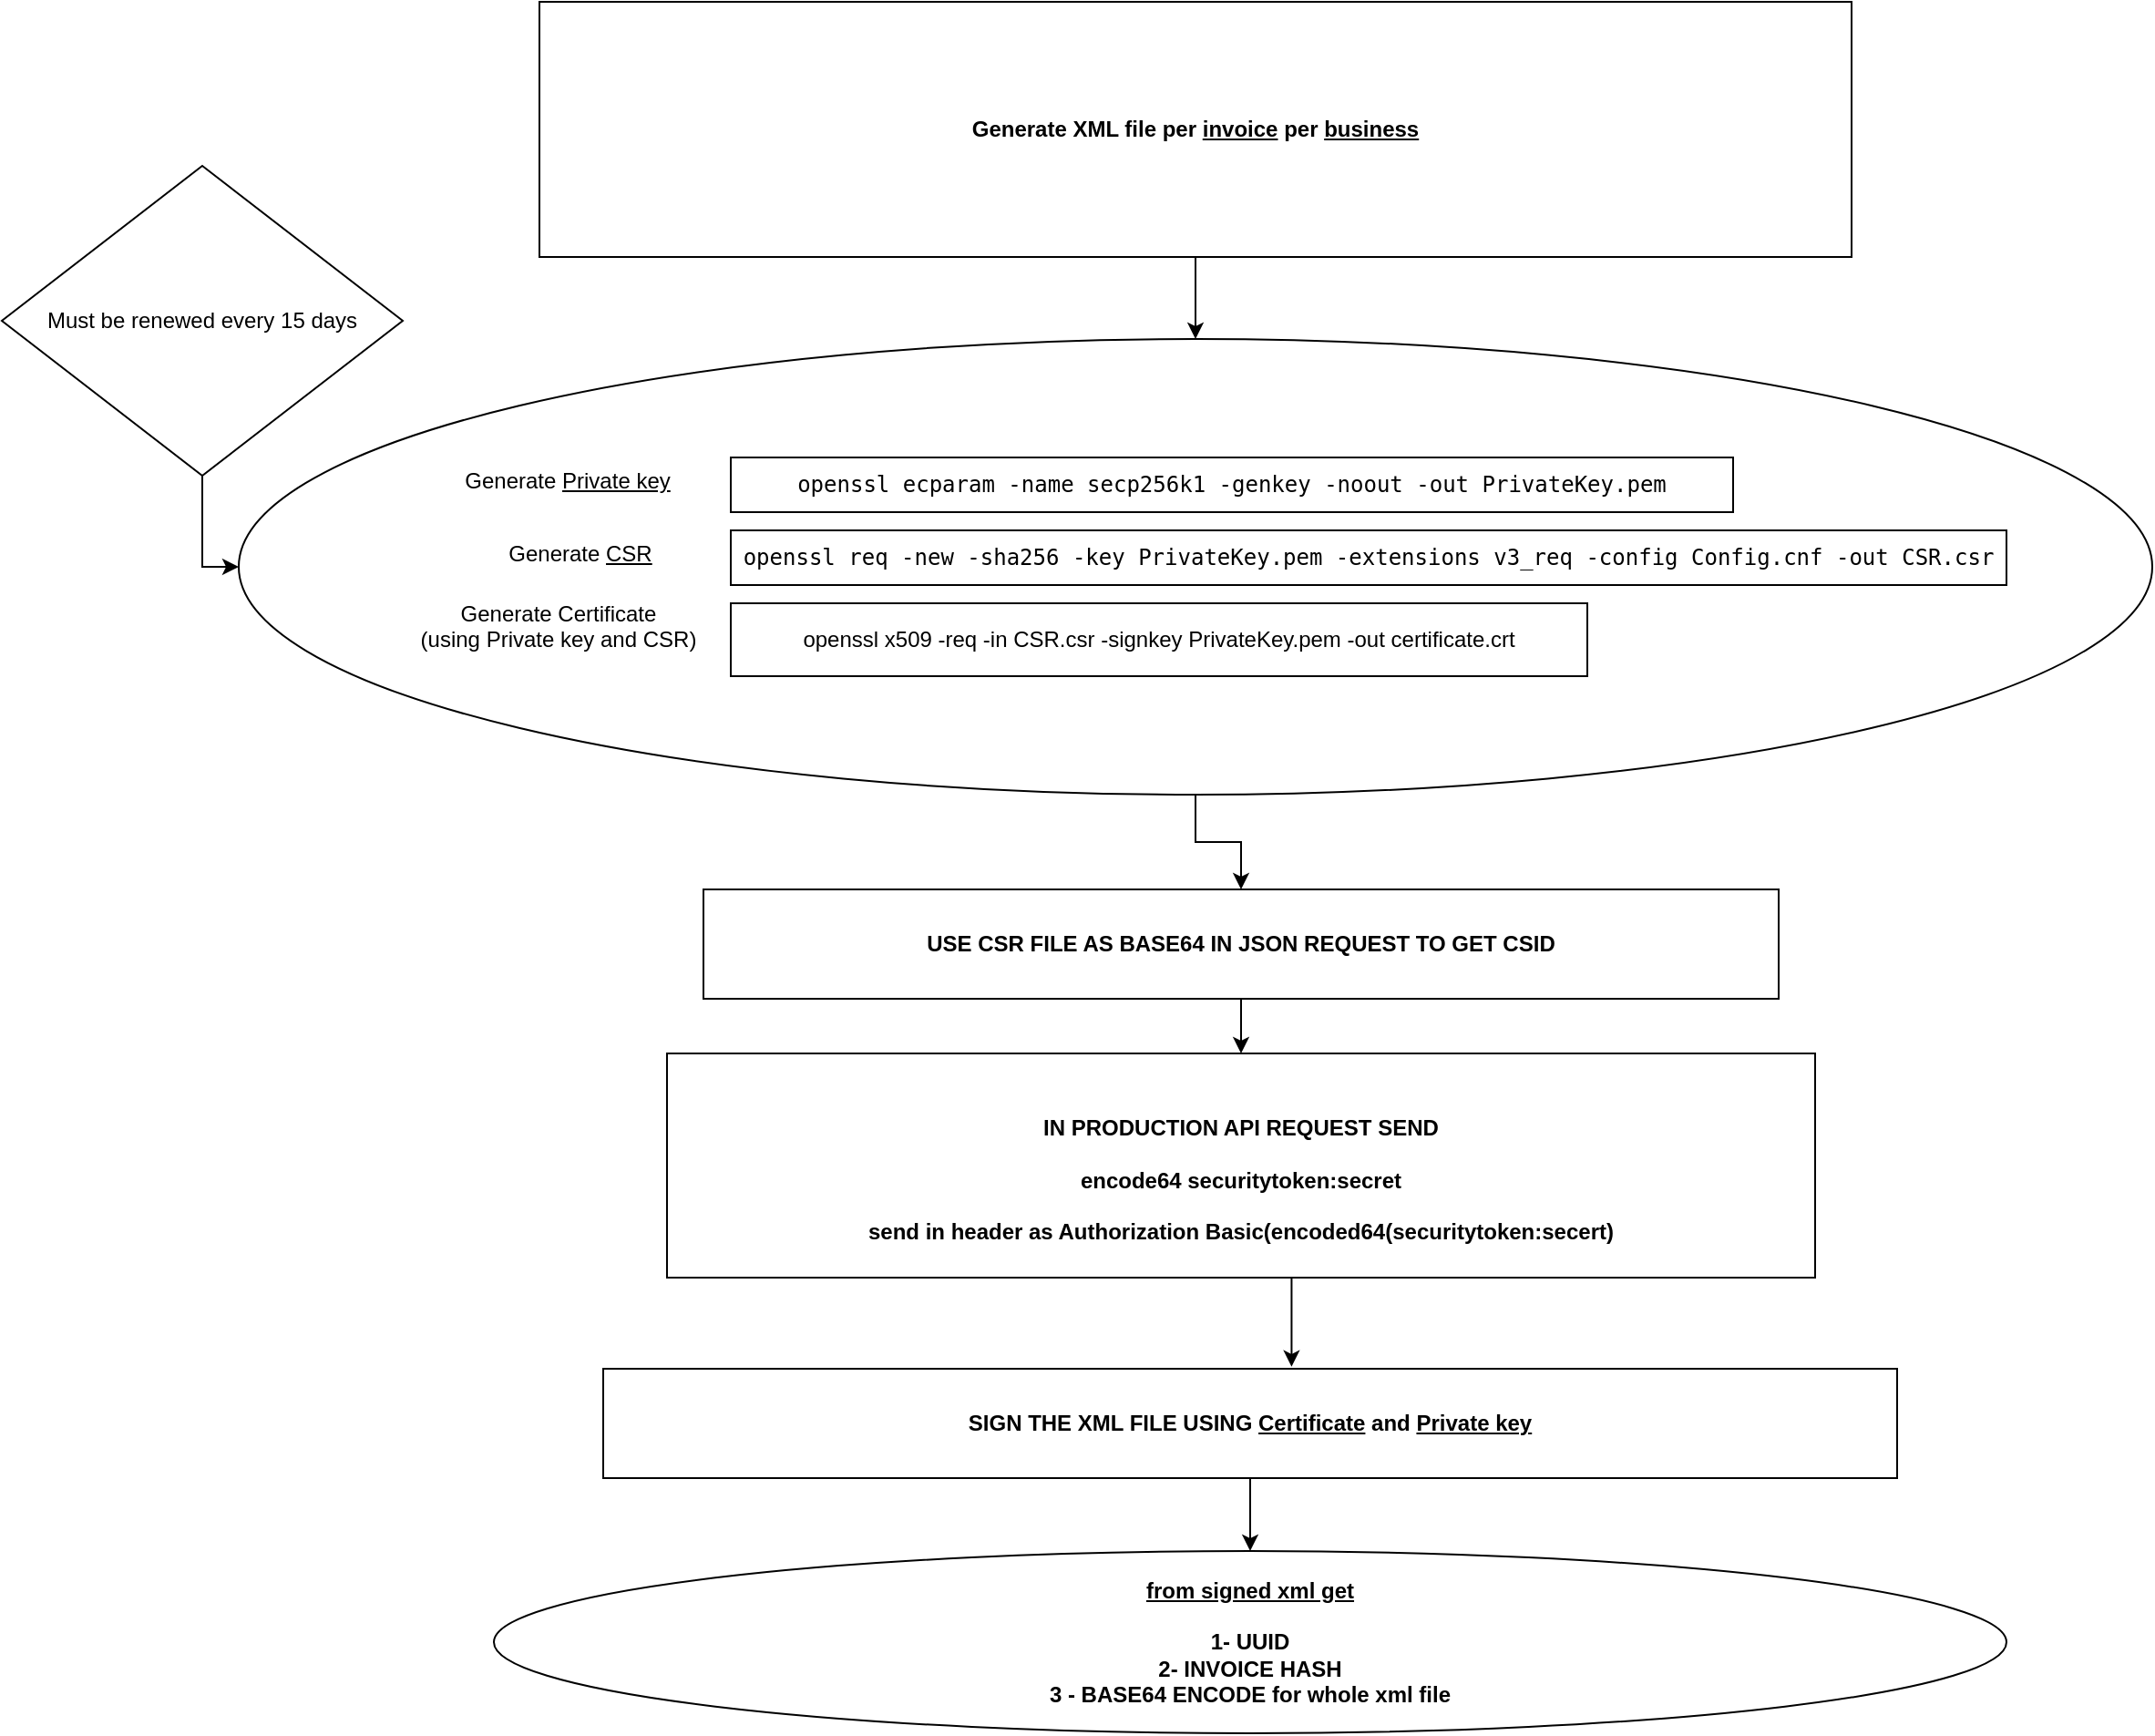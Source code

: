 <mxfile version="20.3.2" type="github"><diagram id="ZFGZ8I1kvrSDUNAiHST2" name="Page-1"><mxGraphModel dx="2035" dy="627" grid="1" gridSize="10" guides="1" tooltips="1" connect="1" arrows="1" fold="1" page="1" pageScale="1" pageWidth="850" pageHeight="1100" math="0" shadow="0"><root><mxCell id="0"/><mxCell id="1" parent="0"/><mxCell id="OdTS8yxSrX2wk-ruhaqQ-17" style="edgeStyle=orthogonalEdgeStyle;rounded=0;orthogonalLoop=1;jettySize=auto;html=1;" edge="1" parent="1" source="OdTS8yxSrX2wk-ruhaqQ-1" target="OdTS8yxSrX2wk-ruhaqQ-16"><mxGeometry relative="1" as="geometry"/></mxCell><mxCell id="OdTS8yxSrX2wk-ruhaqQ-1" value="&lt;b&gt;Generate XML file per &lt;u&gt;invoice&lt;/u&gt; per &lt;u&gt;business&lt;/u&gt;&lt;/b&gt;" style="rounded=0;whiteSpace=wrap;html=1;" vertex="1" parent="1"><mxGeometry x="25" y="70" width="720" height="140" as="geometry"/></mxCell><mxCell id="OdTS8yxSrX2wk-ruhaqQ-6" style="edgeStyle=orthogonalEdgeStyle;rounded=0;orthogonalLoop=1;jettySize=auto;html=1;" edge="1" parent="1" source="OdTS8yxSrX2wk-ruhaqQ-5" target="OdTS8yxSrX2wk-ruhaqQ-7"><mxGeometry relative="1" as="geometry"><mxPoint x="415" y="657" as="targetPoint"/></mxGeometry></mxCell><mxCell id="OdTS8yxSrX2wk-ruhaqQ-5" value="&lt;b&gt;USE CSR FILE AS BASE64 IN JSON REQUEST TO GET CSID&lt;/b&gt;" style="rounded=0;whiteSpace=wrap;html=1;" vertex="1" parent="1"><mxGeometry x="115" y="557" width="590" height="60" as="geometry"/></mxCell><mxCell id="OdTS8yxSrX2wk-ruhaqQ-8" style="edgeStyle=orthogonalEdgeStyle;rounded=0;orthogonalLoop=1;jettySize=auto;html=1;entryX=0.532;entryY=-0.018;entryDx=0;entryDy=0;entryPerimeter=0;" edge="1" parent="1" source="OdTS8yxSrX2wk-ruhaqQ-7" target="OdTS8yxSrX2wk-ruhaqQ-9"><mxGeometry relative="1" as="geometry"><mxPoint x="415" y="727" as="targetPoint"/><Array as="points"><mxPoint x="410" y="727"/><mxPoint x="413" y="727"/></Array></mxGeometry></mxCell><mxCell id="OdTS8yxSrX2wk-ruhaqQ-7" value="&lt;div&gt;&lt;b&gt;&lt;br&gt;&lt;/b&gt;&lt;/div&gt;&lt;div&gt;&lt;b&gt;IN PRODUCTION API REQUEST SEND &lt;br&gt;&lt;/b&gt;&lt;/div&gt;&lt;div&gt;&lt;b&gt;&lt;br&gt;&lt;/b&gt;&lt;/div&gt;&lt;div&gt;&lt;b&gt;encode64 securitytoken:secret&lt;/b&gt;&lt;/div&gt;&lt;div&gt;&lt;b&gt;&lt;br&gt;&lt;/b&gt;&lt;/div&gt;&lt;div&gt;&lt;b&gt;send in header as Authorization Basic(encoded64(securitytoken:secert)&lt;/b&gt;&lt;/div&gt;" style="rounded=0;whiteSpace=wrap;html=1;" vertex="1" parent="1"><mxGeometry x="95" y="647" width="630" height="123" as="geometry"/></mxCell><mxCell id="OdTS8yxSrX2wk-ruhaqQ-18" style="edgeStyle=orthogonalEdgeStyle;rounded=0;orthogonalLoop=1;jettySize=auto;html=1;" edge="1" parent="1" source="OdTS8yxSrX2wk-ruhaqQ-16" target="OdTS8yxSrX2wk-ruhaqQ-5"><mxGeometry relative="1" as="geometry"/></mxCell><mxCell id="OdTS8yxSrX2wk-ruhaqQ-16" value="" style="ellipse;whiteSpace=wrap;html=1;" vertex="1" parent="1"><mxGeometry x="-140" y="255" width="1050" height="250" as="geometry"/></mxCell><mxCell id="OdTS8yxSrX2wk-ruhaqQ-21" style="edgeStyle=orthogonalEdgeStyle;rounded=0;orthogonalLoop=1;jettySize=auto;html=1;" edge="1" parent="1" source="OdTS8yxSrX2wk-ruhaqQ-9" target="OdTS8yxSrX2wk-ruhaqQ-22"><mxGeometry relative="1" as="geometry"><mxPoint x="415" y="940" as="targetPoint"/></mxGeometry></mxCell><mxCell id="OdTS8yxSrX2wk-ruhaqQ-9" value="&lt;b&gt;SIGN THE XML FILE USING &lt;u&gt;Certificate&lt;/u&gt; and &lt;u&gt;Private key&lt;/u&gt;&lt;/b&gt;" style="rounded=0;whiteSpace=wrap;html=1;" vertex="1" parent="1"><mxGeometry x="60" y="820" width="710" height="60" as="geometry"/></mxCell><mxCell id="OdTS8yxSrX2wk-ruhaqQ-10" value="&lt;pre&gt;openssl ecparam -name secp256k1 -genkey -noout -out PrivateKey.pem&lt;/pre&gt;" style="rounded=0;whiteSpace=wrap;html=1;" vertex="1" parent="1"><mxGeometry x="130" y="320" width="550" height="30" as="geometry"/></mxCell><mxCell id="OdTS8yxSrX2wk-ruhaqQ-11" value="&lt;div&gt;Generate &lt;u&gt;Private key&lt;/u&gt;&lt;/div&gt;&lt;div&gt;&lt;br&gt;&lt;/div&gt;" style="text;html=1;align=center;verticalAlign=middle;resizable=0;points=[];autosize=1;strokeColor=none;fillColor=none;" vertex="1" parent="1"><mxGeometry x="-30" y="320" width="140" height="40" as="geometry"/></mxCell><mxCell id="OdTS8yxSrX2wk-ruhaqQ-12" value="&lt;pre&gt;openssl req -new -sha256 -key PrivateKey.pem -extensions v3_req -config Config.cnf -out CSR.csr&lt;/pre&gt;" style="rounded=0;whiteSpace=wrap;html=1;" vertex="1" parent="1"><mxGeometry x="130" y="360" width="700" height="30" as="geometry"/></mxCell><mxCell id="OdTS8yxSrX2wk-ruhaqQ-13" value="&lt;div&gt;Generate &lt;u&gt;CSR&lt;/u&gt;&lt;br&gt;&lt;/div&gt;&lt;div&gt;&lt;br&gt;&lt;/div&gt;" style="text;html=1;align=center;verticalAlign=middle;resizable=0;points=[];autosize=1;strokeColor=none;fillColor=none;" vertex="1" parent="1"><mxGeometry x="-3" y="360" width="100" height="40" as="geometry"/></mxCell><mxCell id="OdTS8yxSrX2wk-ruhaqQ-14" value="&lt;div&gt;Generate Certificate&lt;/div&gt;&lt;div&gt;(using Private key and CSR)&lt;br&gt;&lt;/div&gt;&lt;div&gt;&lt;br&gt;&lt;/div&gt;" style="text;html=1;align=center;verticalAlign=middle;resizable=0;points=[];autosize=1;strokeColor=none;fillColor=none;" vertex="1" parent="1"><mxGeometry x="-55" y="390" width="180" height="60" as="geometry"/></mxCell><mxCell id="OdTS8yxSrX2wk-ruhaqQ-15" value="openssl x509 -req -in CSR.csr -signkey PrivateKey.pem -out certificate.crt" style="rounded=0;whiteSpace=wrap;html=1;" vertex="1" parent="1"><mxGeometry x="130" y="400" width="470" height="40" as="geometry"/></mxCell><mxCell id="OdTS8yxSrX2wk-ruhaqQ-20" style="edgeStyle=orthogonalEdgeStyle;rounded=0;orthogonalLoop=1;jettySize=auto;html=1;entryX=0;entryY=0.5;entryDx=0;entryDy=0;" edge="1" parent="1" source="OdTS8yxSrX2wk-ruhaqQ-19" target="OdTS8yxSrX2wk-ruhaqQ-16"><mxGeometry relative="1" as="geometry"/></mxCell><mxCell id="OdTS8yxSrX2wk-ruhaqQ-19" value="Must be renewed every 15 days" style="rhombus;whiteSpace=wrap;html=1;" vertex="1" parent="1"><mxGeometry x="-270" y="160" width="220" height="170" as="geometry"/></mxCell><mxCell id="OdTS8yxSrX2wk-ruhaqQ-22" value="&lt;div&gt;&lt;b&gt;&lt;u&gt;from signed xml get&lt;/u&gt;&lt;/b&gt;&lt;/div&gt;&lt;div&gt;&lt;b&gt;&lt;u&gt;&lt;br&gt;&lt;/u&gt;&lt;/b&gt;&lt;/div&gt;&lt;div&gt;&lt;b&gt;1- UUID&lt;/b&gt;&lt;/div&gt;&lt;div&gt;&lt;b&gt;2- INVOICE HASH&lt;/b&gt;&lt;/div&gt;&lt;div&gt;&lt;b&gt;3 - BASE64 ENCODE for whole xml file&lt;/b&gt;&lt;br&gt;&lt;/div&gt;" style="ellipse;whiteSpace=wrap;html=1;" vertex="1" parent="1"><mxGeometry y="920" width="830" height="100" as="geometry"/></mxCell></root></mxGraphModel></diagram></mxfile>